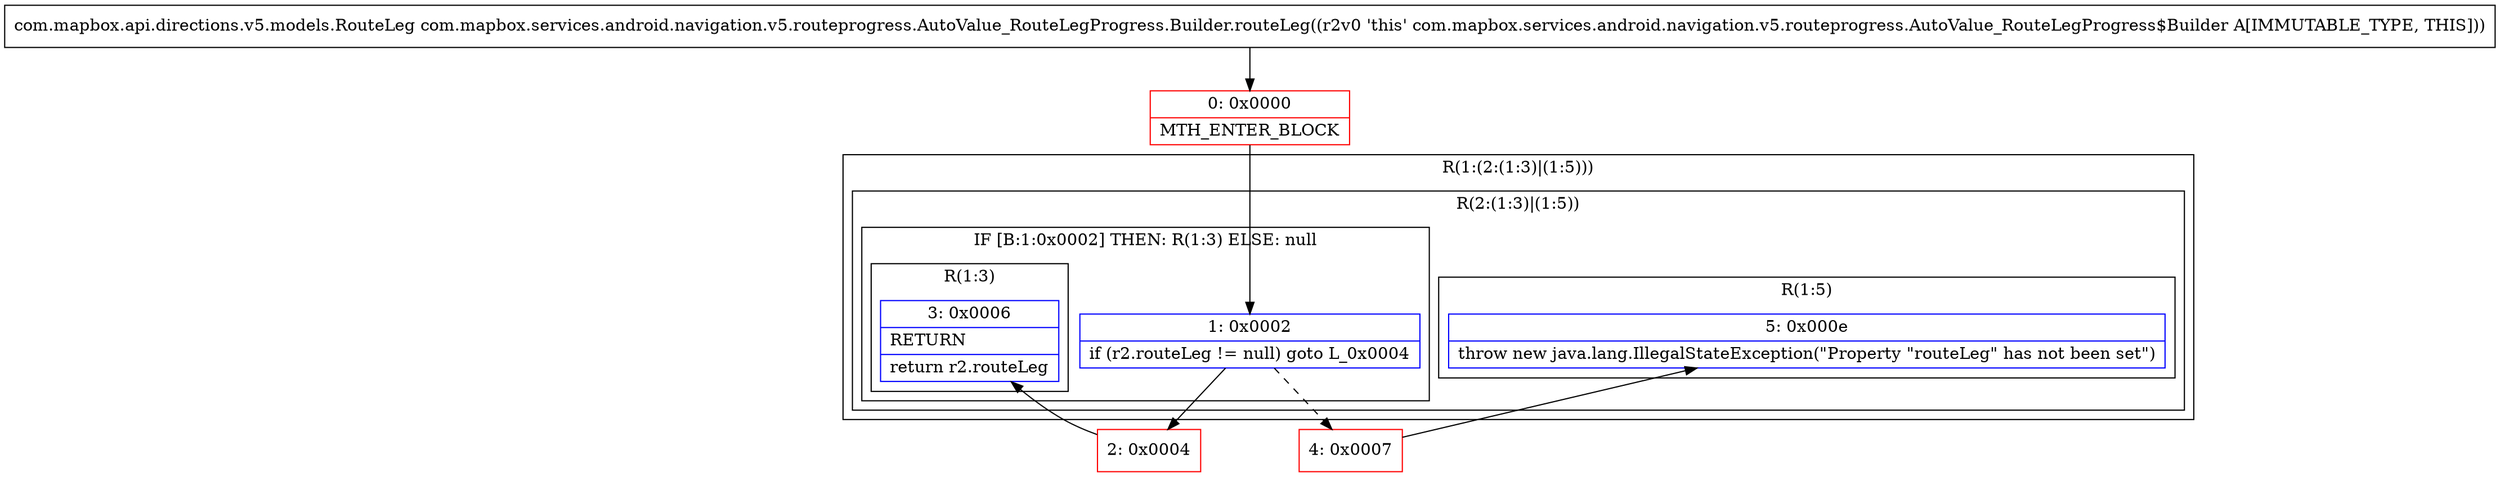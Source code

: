 digraph "CFG forcom.mapbox.services.android.navigation.v5.routeprogress.AutoValue_RouteLegProgress.Builder.routeLeg()Lcom\/mapbox\/api\/directions\/v5\/models\/RouteLeg;" {
subgraph cluster_Region_1162871157 {
label = "R(1:(2:(1:3)|(1:5)))";
node [shape=record,color=blue];
subgraph cluster_Region_210596547 {
label = "R(2:(1:3)|(1:5))";
node [shape=record,color=blue];
subgraph cluster_IfRegion_1921448074 {
label = "IF [B:1:0x0002] THEN: R(1:3) ELSE: null";
node [shape=record,color=blue];
Node_1 [shape=record,label="{1\:\ 0x0002|if (r2.routeLeg != null) goto L_0x0004\l}"];
subgraph cluster_Region_434504673 {
label = "R(1:3)";
node [shape=record,color=blue];
Node_3 [shape=record,label="{3\:\ 0x0006|RETURN\l|return r2.routeLeg\l}"];
}
}
subgraph cluster_Region_1559814657 {
label = "R(1:5)";
node [shape=record,color=blue];
Node_5 [shape=record,label="{5\:\ 0x000e|throw new java.lang.IllegalStateException(\"Property \"routeLeg\" has not been set\")\l}"];
}
}
}
Node_0 [shape=record,color=red,label="{0\:\ 0x0000|MTH_ENTER_BLOCK\l}"];
Node_2 [shape=record,color=red,label="{2\:\ 0x0004}"];
Node_4 [shape=record,color=red,label="{4\:\ 0x0007}"];
MethodNode[shape=record,label="{com.mapbox.api.directions.v5.models.RouteLeg com.mapbox.services.android.navigation.v5.routeprogress.AutoValue_RouteLegProgress.Builder.routeLeg((r2v0 'this' com.mapbox.services.android.navigation.v5.routeprogress.AutoValue_RouteLegProgress$Builder A[IMMUTABLE_TYPE, THIS])) }"];
MethodNode -> Node_0;
Node_1 -> Node_2;
Node_1 -> Node_4[style=dashed];
Node_0 -> Node_1;
Node_2 -> Node_3;
Node_4 -> Node_5;
}

